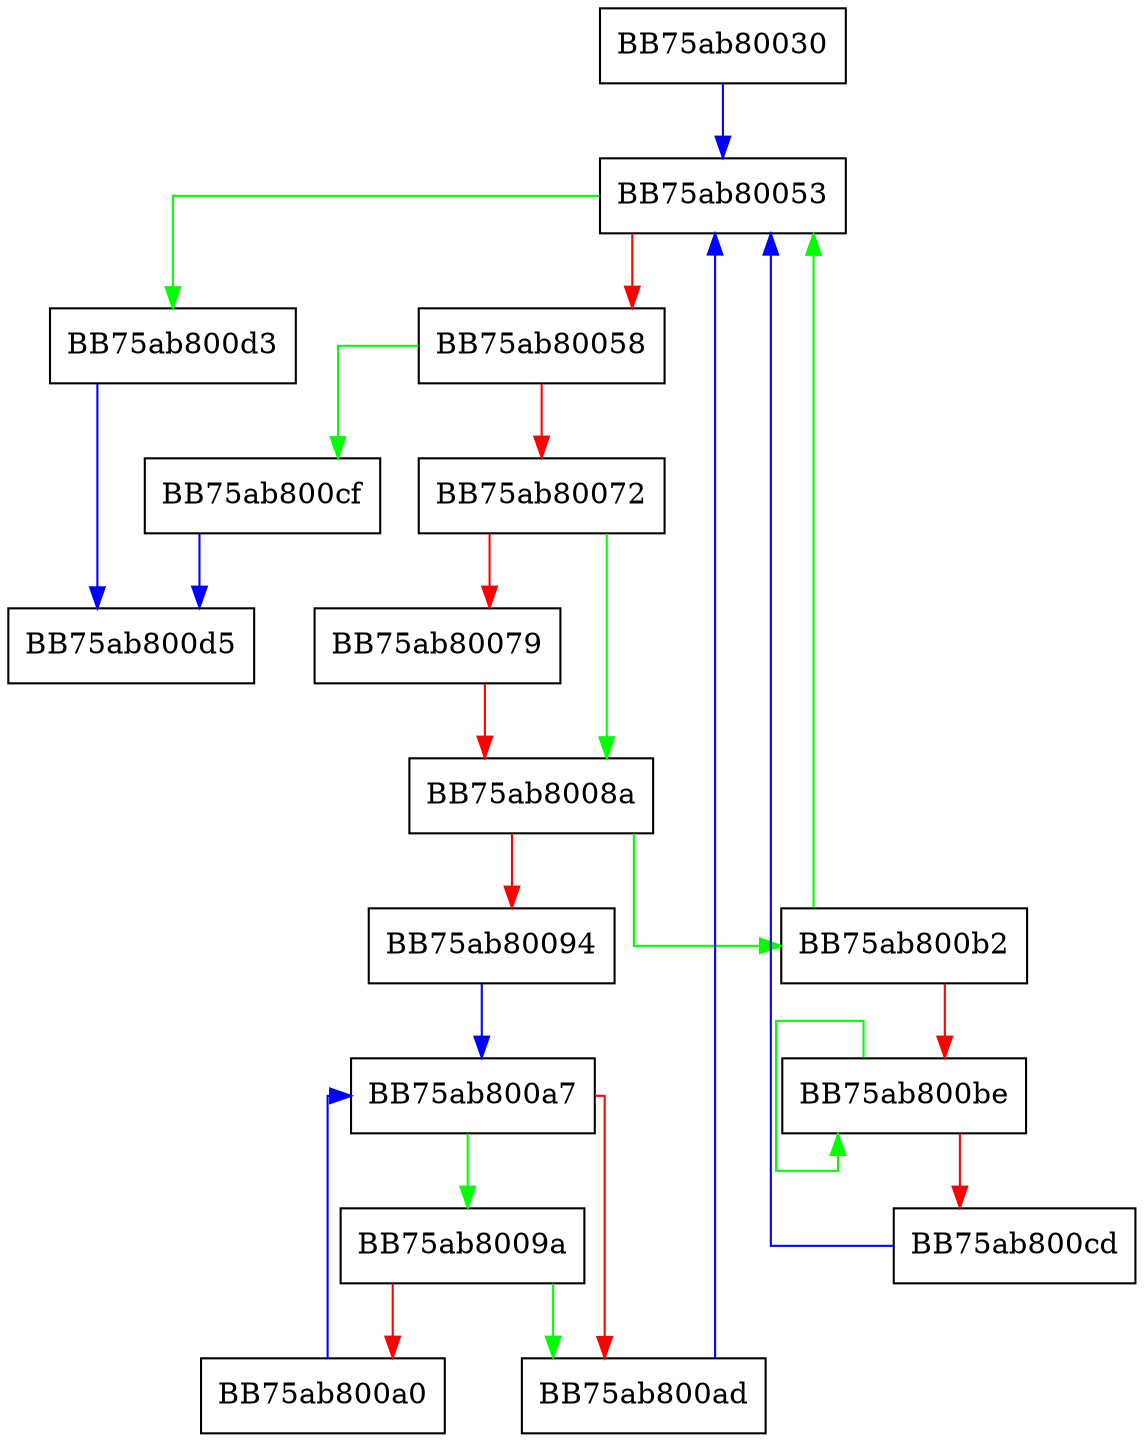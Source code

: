 digraph Merge {
  node [shape="box"];
  graph [splines=ortho];
  BB75ab80030 -> BB75ab80053 [color="blue"];
  BB75ab80053 -> BB75ab800d3 [color="green"];
  BB75ab80053 -> BB75ab80058 [color="red"];
  BB75ab80058 -> BB75ab800cf [color="green"];
  BB75ab80058 -> BB75ab80072 [color="red"];
  BB75ab80072 -> BB75ab8008a [color="green"];
  BB75ab80072 -> BB75ab80079 [color="red"];
  BB75ab80079 -> BB75ab8008a [color="red"];
  BB75ab8008a -> BB75ab800b2 [color="green"];
  BB75ab8008a -> BB75ab80094 [color="red"];
  BB75ab80094 -> BB75ab800a7 [color="blue"];
  BB75ab8009a -> BB75ab800ad [color="green"];
  BB75ab8009a -> BB75ab800a0 [color="red"];
  BB75ab800a0 -> BB75ab800a7 [color="blue"];
  BB75ab800a7 -> BB75ab8009a [color="green"];
  BB75ab800a7 -> BB75ab800ad [color="red"];
  BB75ab800ad -> BB75ab80053 [color="blue"];
  BB75ab800b2 -> BB75ab80053 [color="green"];
  BB75ab800b2 -> BB75ab800be [color="red"];
  BB75ab800be -> BB75ab800be [color="green"];
  BB75ab800be -> BB75ab800cd [color="red"];
  BB75ab800cd -> BB75ab80053 [color="blue"];
  BB75ab800cf -> BB75ab800d5 [color="blue"];
  BB75ab800d3 -> BB75ab800d5 [color="blue"];
}